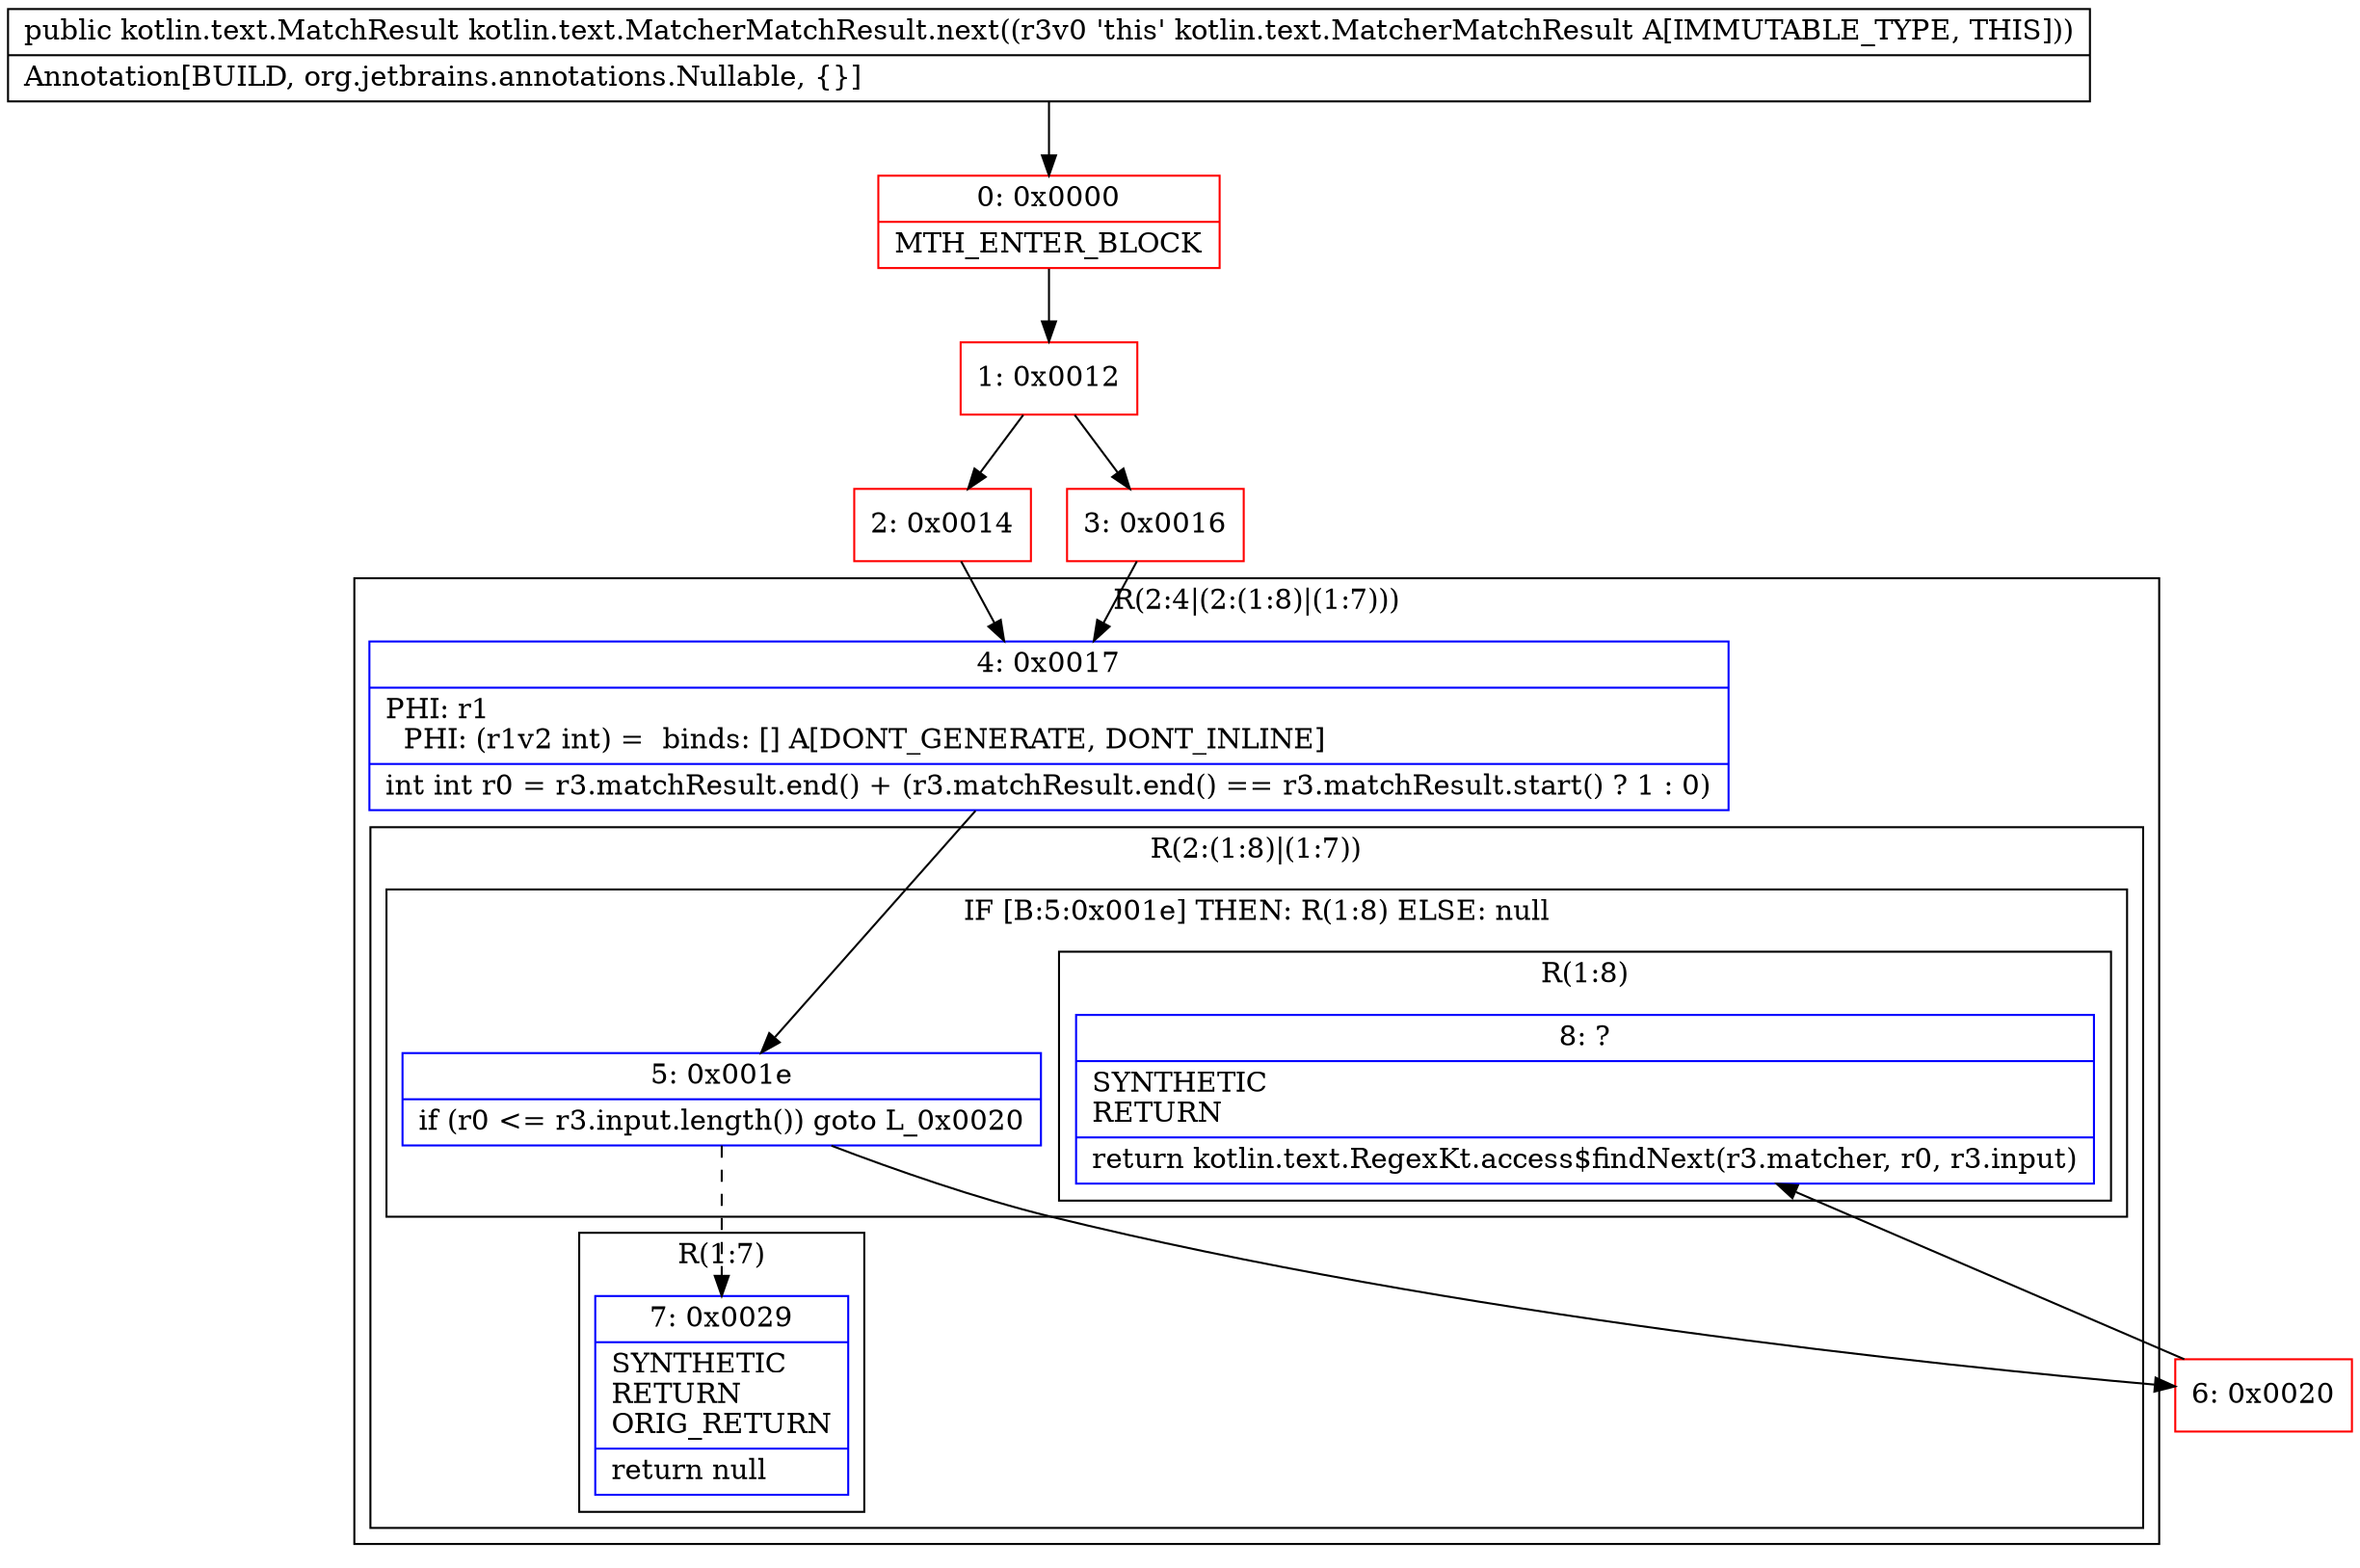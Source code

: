digraph "CFG forkotlin.text.MatcherMatchResult.next()Lkotlin\/text\/MatchResult;" {
subgraph cluster_Region_1769794208 {
label = "R(2:4|(2:(1:8)|(1:7)))";
node [shape=record,color=blue];
Node_4 [shape=record,label="{4\:\ 0x0017|PHI: r1 \l  PHI: (r1v2 int) =  binds: [] A[DONT_GENERATE, DONT_INLINE]\l|int int r0 = r3.matchResult.end() + (r3.matchResult.end() == r3.matchResult.start() ? 1 : 0)\l}"];
subgraph cluster_Region_274907572 {
label = "R(2:(1:8)|(1:7))";
node [shape=record,color=blue];
subgraph cluster_IfRegion_891961989 {
label = "IF [B:5:0x001e] THEN: R(1:8) ELSE: null";
node [shape=record,color=blue];
Node_5 [shape=record,label="{5\:\ 0x001e|if (r0 \<= r3.input.length()) goto L_0x0020\l}"];
subgraph cluster_Region_207813107 {
label = "R(1:8)";
node [shape=record,color=blue];
Node_8 [shape=record,label="{8\:\ ?|SYNTHETIC\lRETURN\l|return kotlin.text.RegexKt.access$findNext(r3.matcher, r0, r3.input)\l}"];
}
}
subgraph cluster_Region_56822424 {
label = "R(1:7)";
node [shape=record,color=blue];
Node_7 [shape=record,label="{7\:\ 0x0029|SYNTHETIC\lRETURN\lORIG_RETURN\l|return null\l}"];
}
}
}
Node_0 [shape=record,color=red,label="{0\:\ 0x0000|MTH_ENTER_BLOCK\l}"];
Node_1 [shape=record,color=red,label="{1\:\ 0x0012}"];
Node_2 [shape=record,color=red,label="{2\:\ 0x0014}"];
Node_3 [shape=record,color=red,label="{3\:\ 0x0016}"];
Node_6 [shape=record,color=red,label="{6\:\ 0x0020}"];
MethodNode[shape=record,label="{public kotlin.text.MatchResult kotlin.text.MatcherMatchResult.next((r3v0 'this' kotlin.text.MatcherMatchResult A[IMMUTABLE_TYPE, THIS]))  | Annotation[BUILD, org.jetbrains.annotations.Nullable, \{\}]\l}"];
MethodNode -> Node_0;
Node_4 -> Node_5;
Node_5 -> Node_6;
Node_5 -> Node_7[style=dashed];
Node_0 -> Node_1;
Node_1 -> Node_2;
Node_1 -> Node_3;
Node_2 -> Node_4;
Node_3 -> Node_4;
Node_6 -> Node_8;
}

